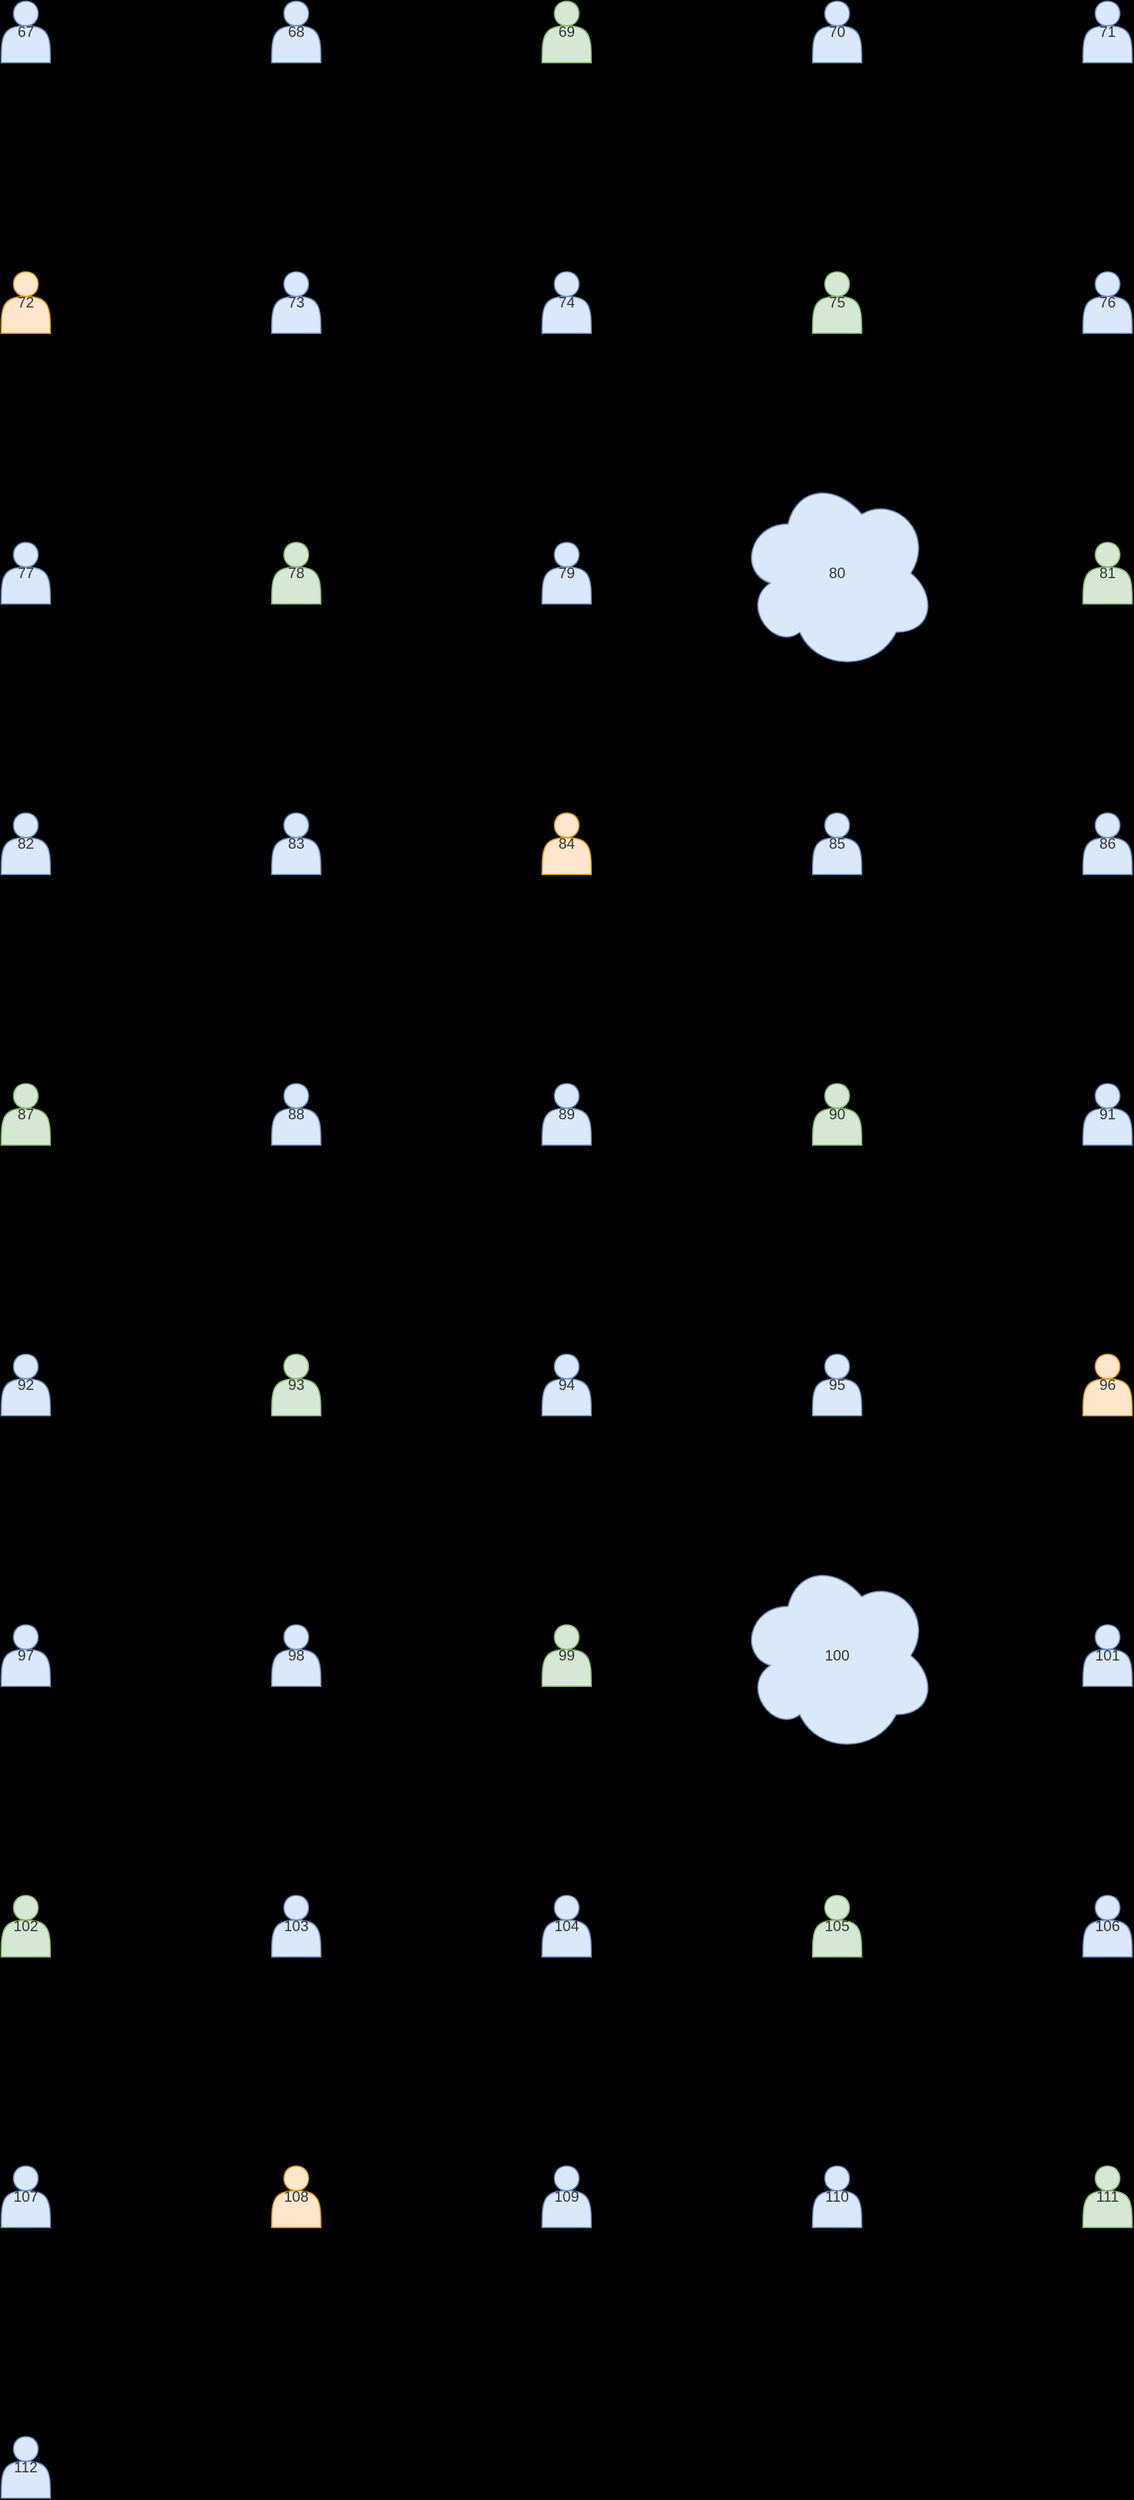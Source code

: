<mxfile>
  <diagram id="3zd" name="Samples">
    <mxGraphModel dx="0" dy="0" background="#000000" grid="0" gridSize="10" guides="1" tooltips="1" connect="1" arrows="1" fold="1" page="1" pageScale="1" pageWidth="1169" pageHeight="827" math="0" shadow="0">
      <root>
        <mxCell id="page_root_3zd" parent="3zd"/>
        <mxCell id="node_root_3zd" parent="page_root_3zd"/>
        <mxCell id="3zd-2" value="67" style="whiteSpace=wrap;html=1;fillColor=#dae8fc;strokeColor=#6c8ebf;fontColor=#333333;shape=actor" vertex="1" parent="node_root_3zd">
          <mxGeometry x="140" y="135" width="40" height="50" as="geometry"/>
        </mxCell>
        <mxCell id="3zd-3" value="68" style="whiteSpace=wrap;html=1;fillColor=#dae8fc;strokeColor=#6c8ebf;fontColor=#333333;shape=actor" vertex="1" parent="node_root_3zd">
          <mxGeometry x="360" y="135" width="40" height="50" as="geometry"/>
        </mxCell>
        <mxCell id="3zd-4" value="69" style="whiteSpace=wrap;html=1;fillColor=#d5e8d4;strokeColor=#82b366;fontColor=#333333;shape=actor" vertex="1" parent="node_root_3zd">
          <mxGeometry x="580" y="135" width="40" height="50" as="geometry"/>
        </mxCell>
        <mxCell id="3zd-5" value="70" style="whiteSpace=wrap;html=1;fillColor=#dae8fc;strokeColor=#6c8ebf;fontColor=#333333;shape=actor" vertex="1" parent="node_root_3zd">
          <mxGeometry x="800" y="135" width="40" height="50" as="geometry"/>
        </mxCell>
        <mxCell id="3zd-6" value="71" style="whiteSpace=wrap;html=1;fillColor=#dae8fc;strokeColor=#6c8ebf;fontColor=#333333;shape=actor" vertex="1" parent="node_root_3zd">
          <mxGeometry x="1020" y="135" width="40" height="50" as="geometry"/>
        </mxCell>
        <mxCell id="3zd-7" value="72" style="whiteSpace=wrap;html=1;fillColor=#ffe6cc;strokeColor=#d79b00;fontColor=#333333;shape=actor" vertex="1" parent="node_root_3zd">
          <mxGeometry x="140" y="355" width="40" height="50" as="geometry"/>
        </mxCell>
        <mxCell id="3zd-8" value="73" style="whiteSpace=wrap;html=1;fillColor=#dae8fc;strokeColor=#6c8ebf;fontColor=#333333;shape=actor" vertex="1" parent="node_root_3zd">
          <mxGeometry x="360" y="355" width="40" height="50" as="geometry"/>
        </mxCell>
        <mxCell id="3zd-9" value="74" style="whiteSpace=wrap;html=1;fillColor=#dae8fc;strokeColor=#6c8ebf;fontColor=#333333;shape=actor" vertex="1" parent="node_root_3zd">
          <mxGeometry x="580" y="355" width="40" height="50" as="geometry"/>
        </mxCell>
        <mxCell id="3zd-10" value="75" style="whiteSpace=wrap;html=1;fillColor=#d5e8d4;strokeColor=#82b366;fontColor=#333333;shape=actor" vertex="1" parent="node_root_3zd">
          <mxGeometry x="800" y="355" width="40" height="50" as="geometry"/>
        </mxCell>
        <mxCell id="3zd-11" value="76" style="whiteSpace=wrap;html=1;fillColor=#dae8fc;strokeColor=#6c8ebf;fontColor=#333333;shape=actor" vertex="1" parent="node_root_3zd">
          <mxGeometry x="1020" y="355" width="40" height="50" as="geometry"/>
        </mxCell>
        <mxCell id="3zd-12" value="77" style="whiteSpace=wrap;html=1;fillColor=#dae8fc;strokeColor=#6c8ebf;fontColor=#333333;shape=actor" vertex="1" parent="node_root_3zd">
          <mxGeometry x="140" y="575" width="40" height="50" as="geometry"/>
        </mxCell>
        <mxCell id="3zd-13" value="78" style="whiteSpace=wrap;html=1;fillColor=#d5e8d4;strokeColor=#82b366;fontColor=#333333;shape=actor" vertex="1" parent="node_root_3zd">
          <mxGeometry x="360" y="575" width="40" height="50" as="geometry"/>
        </mxCell>
        <mxCell id="3zd-14" value="79" style="whiteSpace=wrap;html=1;fillColor=#dae8fc;strokeColor=#6c8ebf;fontColor=#333333;shape=actor" vertex="1" parent="node_root_3zd">
          <mxGeometry x="580" y="575" width="40" height="50" as="geometry"/>
        </mxCell>
        <mxCell id="3zd-15" value="80" style="whiteSpace=wrap;html=1;fillColor=#dae8fc;strokeColor=#6c8ebf;fontColor=#333333;shape=cloud" vertex="1" parent="node_root_3zd">
          <mxGeometry x="740" y="520" width="160" height="160" as="geometry"/>
        </mxCell>
        <mxCell id="3zd-16" value="81" style="whiteSpace=wrap;html=1;fillColor=#d5e8d4;strokeColor=#82b366;fontColor=#333333;shape=actor" vertex="1" parent="node_root_3zd">
          <mxGeometry x="1020" y="575" width="40" height="50" as="geometry"/>
        </mxCell>
        <mxCell id="3zd-17" value="82" style="whiteSpace=wrap;html=1;fillColor=#dae8fc;strokeColor=#6c8ebf;fontColor=#333333;shape=actor" vertex="1" parent="node_root_3zd">
          <mxGeometry x="140" y="795" width="40" height="50" as="geometry"/>
        </mxCell>
        <mxCell id="3zd-18" value="83" style="whiteSpace=wrap;html=1;fillColor=#dae8fc;strokeColor=#6c8ebf;fontColor=#333333;shape=actor" vertex="1" parent="node_root_3zd">
          <mxGeometry x="360" y="795" width="40" height="50" as="geometry"/>
        </mxCell>
        <mxCell id="3zd-19" value="84" style="whiteSpace=wrap;html=1;fillColor=#ffe6cc;strokeColor=#d79b00;fontColor=#333333;shape=actor" vertex="1" parent="node_root_3zd">
          <mxGeometry x="580" y="795" width="40" height="50" as="geometry"/>
        </mxCell>
        <mxCell id="3zd-20" value="85" style="whiteSpace=wrap;html=1;fillColor=#dae8fc;strokeColor=#6c8ebf;fontColor=#333333;shape=actor" vertex="1" parent="node_root_3zd">
          <mxGeometry x="800" y="795" width="40" height="50" as="geometry"/>
        </mxCell>
        <mxCell id="3zd-21" value="86" style="whiteSpace=wrap;html=1;fillColor=#dae8fc;strokeColor=#6c8ebf;fontColor=#333333;shape=actor" vertex="1" parent="node_root_3zd">
          <mxGeometry x="1020" y="795" width="40" height="50" as="geometry"/>
        </mxCell>
        <mxCell id="3zd-22" value="87" style="whiteSpace=wrap;html=1;fillColor=#d5e8d4;strokeColor=#82b366;fontColor=#333333;shape=actor" vertex="1" parent="node_root_3zd">
          <mxGeometry x="140" y="1015" width="40" height="50" as="geometry"/>
        </mxCell>
        <mxCell id="3zd-23" value="88" style="whiteSpace=wrap;html=1;fillColor=#dae8fc;strokeColor=#6c8ebf;fontColor=#333333;shape=actor" vertex="1" parent="node_root_3zd">
          <mxGeometry x="360" y="1015" width="40" height="50" as="geometry"/>
        </mxCell>
        <mxCell id="3zd-24" value="89" style="whiteSpace=wrap;html=1;fillColor=#dae8fc;strokeColor=#6c8ebf;fontColor=#333333;shape=actor" vertex="1" parent="node_root_3zd">
          <mxGeometry x="580" y="1015" width="40" height="50" as="geometry"/>
        </mxCell>
        <mxCell id="3zd-25" value="90" style="whiteSpace=wrap;html=1;fillColor=#d5e8d4;strokeColor=#82b366;fontColor=#333333;shape=actor" vertex="1" parent="node_root_3zd">
          <mxGeometry x="800" y="1015" width="40" height="50" as="geometry"/>
        </mxCell>
        <mxCell id="3zd-26" value="91" style="whiteSpace=wrap;html=1;fillColor=#dae8fc;strokeColor=#6c8ebf;fontColor=#333333;shape=actor" vertex="1" parent="node_root_3zd">
          <mxGeometry x="1020" y="1015" width="40" height="50" as="geometry"/>
        </mxCell>
        <mxCell id="3zd-27" value="92" style="whiteSpace=wrap;html=1;fillColor=#dae8fc;strokeColor=#6c8ebf;fontColor=#333333;shape=actor" vertex="1" parent="node_root_3zd">
          <mxGeometry x="140" y="1235" width="40" height="50" as="geometry"/>
        </mxCell>
        <mxCell id="3zd-28" value="93" style="whiteSpace=wrap;html=1;fillColor=#d5e8d4;strokeColor=#82b366;fontColor=#333333;shape=actor" vertex="1" parent="node_root_3zd">
          <mxGeometry x="360" y="1235" width="40" height="50" as="geometry"/>
        </mxCell>
        <mxCell id="3zd-29" value="94" style="whiteSpace=wrap;html=1;fillColor=#dae8fc;strokeColor=#6c8ebf;fontColor=#333333;shape=actor" vertex="1" parent="node_root_3zd">
          <mxGeometry x="580" y="1235" width="40" height="50" as="geometry"/>
        </mxCell>
        <mxCell id="3zd-30" value="95" style="whiteSpace=wrap;html=1;fillColor=#dae8fc;strokeColor=#6c8ebf;fontColor=#333333;shape=actor" vertex="1" parent="node_root_3zd">
          <mxGeometry x="800" y="1235" width="40" height="50" as="geometry"/>
        </mxCell>
        <mxCell id="3zd-31" value="96" style="whiteSpace=wrap;html=1;fillColor=#ffe6cc;strokeColor=#d79b00;fontColor=#333333;shape=actor" vertex="1" parent="node_root_3zd">
          <mxGeometry x="1020" y="1235" width="40" height="50" as="geometry"/>
        </mxCell>
        <mxCell id="3zd-32" value="97" style="whiteSpace=wrap;html=1;fillColor=#dae8fc;strokeColor=#6c8ebf;fontColor=#333333;shape=actor" vertex="1" parent="node_root_3zd">
          <mxGeometry x="140" y="1455" width="40" height="50" as="geometry"/>
        </mxCell>
        <mxCell id="3zd-33" value="98" style="whiteSpace=wrap;html=1;fillColor=#dae8fc;strokeColor=#6c8ebf;fontColor=#333333;shape=actor" vertex="1" parent="node_root_3zd">
          <mxGeometry x="360" y="1455" width="40" height="50" as="geometry"/>
        </mxCell>
        <mxCell id="3zd-34" value="99" style="whiteSpace=wrap;html=1;fillColor=#d5e8d4;strokeColor=#82b366;fontColor=#333333;shape=actor" vertex="1" parent="node_root_3zd">
          <mxGeometry x="580" y="1455" width="40" height="50" as="geometry"/>
        </mxCell>
        <mxCell id="3zd-35" value="100" style="whiteSpace=wrap;html=1;fillColor=#dae8fc;strokeColor=#6c8ebf;fontColor=#333333;shape=cloud" vertex="1" parent="node_root_3zd">
          <mxGeometry x="740" y="1400" width="160" height="160" as="geometry"/>
        </mxCell>
        <mxCell id="3zd-36" value="101" style="whiteSpace=wrap;html=1;fillColor=#dae8fc;strokeColor=#6c8ebf;fontColor=#333333;shape=actor" vertex="1" parent="node_root_3zd">
          <mxGeometry x="1020" y="1455" width="40" height="50" as="geometry"/>
        </mxCell>
        <mxCell id="3zd-37" value="102" style="whiteSpace=wrap;html=1;fillColor=#d5e8d4;strokeColor=#82b366;fontColor=#333333;shape=actor" vertex="1" parent="node_root_3zd">
          <mxGeometry x="140" y="1675" width="40" height="50" as="geometry"/>
        </mxCell>
        <mxCell id="3zd-38" value="103" style="whiteSpace=wrap;html=1;fillColor=#dae8fc;strokeColor=#6c8ebf;fontColor=#333333;shape=actor" vertex="1" parent="node_root_3zd">
          <mxGeometry x="360" y="1675" width="40" height="50" as="geometry"/>
        </mxCell>
        <mxCell id="3zd-39" value="104" style="whiteSpace=wrap;html=1;fillColor=#dae8fc;strokeColor=#6c8ebf;fontColor=#333333;shape=actor" vertex="1" parent="node_root_3zd">
          <mxGeometry x="580" y="1675" width="40" height="50" as="geometry"/>
        </mxCell>
        <mxCell id="3zd-40" value="105" style="whiteSpace=wrap;html=1;fillColor=#d5e8d4;strokeColor=#82b366;fontColor=#333333;shape=actor" vertex="1" parent="node_root_3zd">
          <mxGeometry x="800" y="1675" width="40" height="50" as="geometry"/>
        </mxCell>
        <mxCell id="3zd-41" value="106" style="whiteSpace=wrap;html=1;fillColor=#dae8fc;strokeColor=#6c8ebf;fontColor=#333333;shape=actor" vertex="1" parent="node_root_3zd">
          <mxGeometry x="1020" y="1675" width="40" height="50" as="geometry"/>
        </mxCell>
        <mxCell id="3zd-42" value="107" style="whiteSpace=wrap;html=1;fillColor=#dae8fc;strokeColor=#6c8ebf;fontColor=#333333;shape=actor" vertex="1" parent="node_root_3zd">
          <mxGeometry x="140" y="1895" width="40" height="50" as="geometry"/>
        </mxCell>
        <mxCell id="3zd-43" value="108" style="whiteSpace=wrap;html=1;fillColor=#ffe6cc;strokeColor=#d79b00;fontColor=#333333;shape=actor" vertex="1" parent="node_root_3zd">
          <mxGeometry x="360" y="1895" width="40" height="50" as="geometry"/>
        </mxCell>
        <mxCell id="3zd-44" value="109" style="whiteSpace=wrap;html=1;fillColor=#dae8fc;strokeColor=#6c8ebf;fontColor=#333333;shape=actor" vertex="1" parent="node_root_3zd">
          <mxGeometry x="580" y="1895" width="40" height="50" as="geometry"/>
        </mxCell>
        <mxCell id="3zd-45" value="110" style="whiteSpace=wrap;html=1;fillColor=#dae8fc;strokeColor=#6c8ebf;fontColor=#333333;shape=actor" vertex="1" parent="node_root_3zd">
          <mxGeometry x="800" y="1895" width="40" height="50" as="geometry"/>
        </mxCell>
        <mxCell id="3zd-46" value="111" style="whiteSpace=wrap;html=1;fillColor=#d5e8d4;strokeColor=#82b366;fontColor=#333333;shape=actor" vertex="1" parent="node_root_3zd">
          <mxGeometry x="1020" y="1895" width="40" height="50" as="geometry"/>
        </mxCell>
        <mxCell id="3zd-47" value="112" style="whiteSpace=wrap;html=1;fillColor=#dae8fc;strokeColor=#6c8ebf;fontColor=#333333;shape=actor" vertex="1" parent="node_root_3zd">
          <mxGeometry x="140" y="2115" width="40" height="50" as="geometry"/>
        </mxCell>
      </root>
    </mxGraphModel>
  </diagram>
</mxfile>